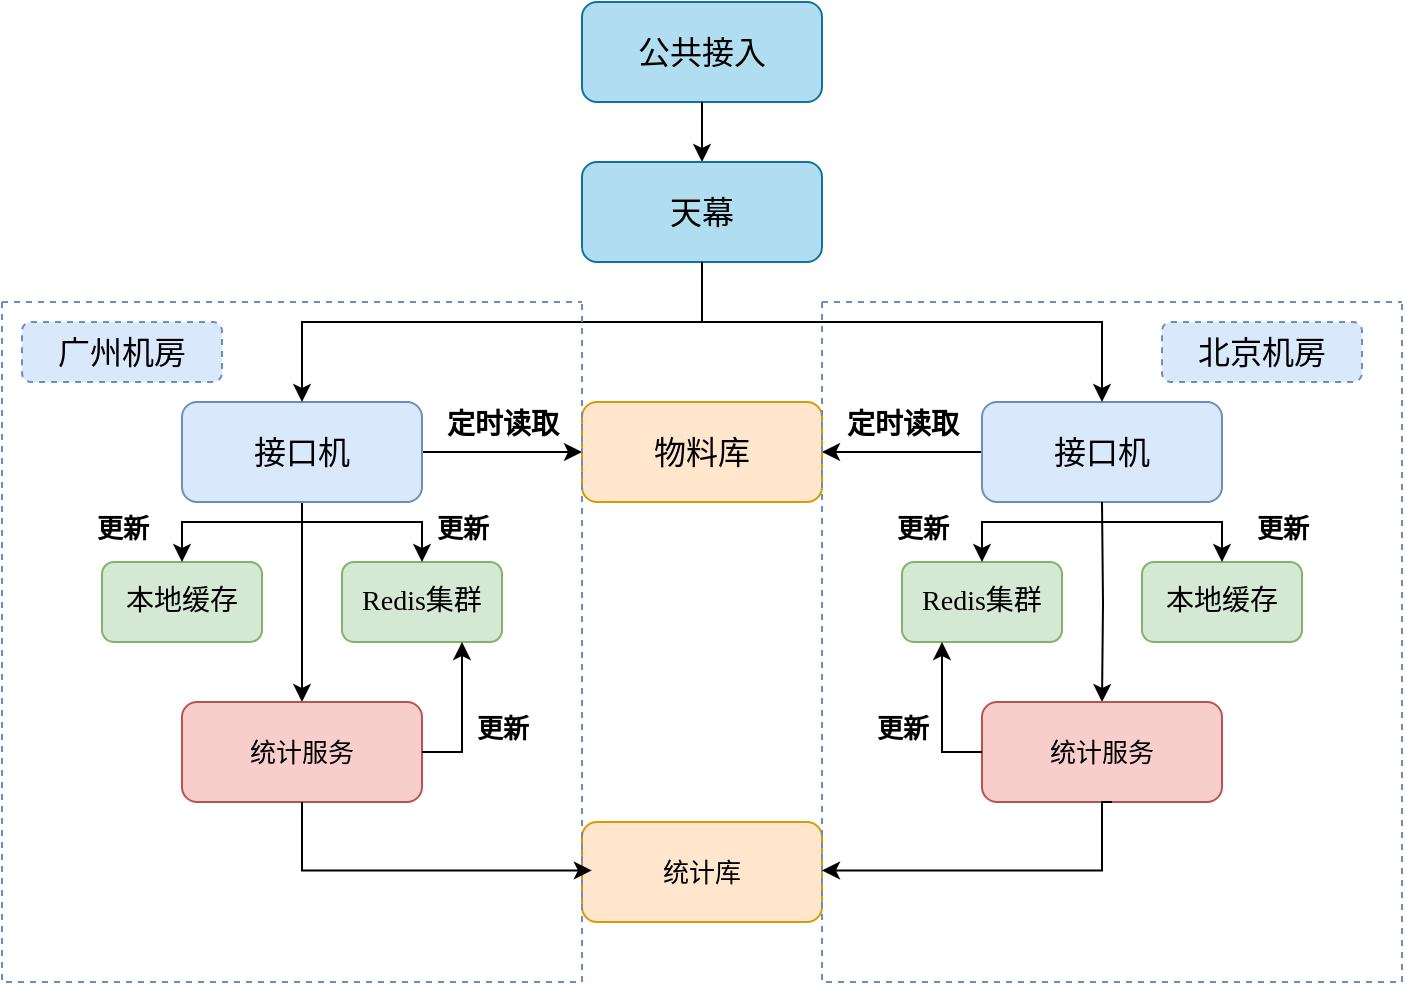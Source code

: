 <mxfile version="20.6.2" type="github">
  <diagram id="g9lIh40SCM5yrg_2Grmj" name="第 1 页">
    <mxGraphModel dx="1185" dy="655" grid="1" gridSize="10" guides="1" tooltips="1" connect="1" arrows="1" fold="1" page="1" pageScale="1" pageWidth="827" pageHeight="1169" math="0" shadow="0">
      <root>
        <mxCell id="0" />
        <mxCell id="1" parent="0" />
        <mxCell id="cMaKHw8jRYIHUP9vU9VQ-1" value="&lt;font style=&quot;font-size: 16px;&quot;&gt;公共接入&lt;/font&gt;" style="rounded=1;whiteSpace=wrap;html=1;fillColor=#b1ddf0;strokeColor=#10739e;fontFamily=Verdana;" vertex="1" parent="1">
          <mxGeometry x="340" y="60" width="120" height="50" as="geometry" />
        </mxCell>
        <mxCell id="cMaKHw8jRYIHUP9vU9VQ-2" value="" style="endArrow=classic;html=1;rounded=0;fontFamily=Verdana;fontSize=16;exitX=0.5;exitY=1;exitDx=0;exitDy=0;" edge="1" parent="1" source="cMaKHw8jRYIHUP9vU9VQ-1">
          <mxGeometry width="50" height="50" relative="1" as="geometry">
            <mxPoint x="390" y="430" as="sourcePoint" />
            <mxPoint x="400" y="140" as="targetPoint" />
          </mxGeometry>
        </mxCell>
        <mxCell id="cMaKHw8jRYIHUP9vU9VQ-4" value="天幕" style="rounded=1;whiteSpace=wrap;html=1;fontFamily=Verdana;fontSize=16;fillColor=#b1ddf0;strokeColor=#10739e;" vertex="1" parent="1">
          <mxGeometry x="340" y="140" width="120" height="50" as="geometry" />
        </mxCell>
        <mxCell id="cMaKHw8jRYIHUP9vU9VQ-8" value="" style="edgeStyle=orthogonalEdgeStyle;rounded=0;orthogonalLoop=1;jettySize=auto;html=1;fontFamily=Verdana;fontSize=16;" edge="1" parent="1" source="cMaKHw8jRYIHUP9vU9VQ-5" target="cMaKHw8jRYIHUP9vU9VQ-6">
          <mxGeometry relative="1" as="geometry" />
        </mxCell>
        <mxCell id="cMaKHw8jRYIHUP9vU9VQ-82" value="" style="edgeStyle=orthogonalEdgeStyle;rounded=0;orthogonalLoop=1;jettySize=auto;html=1;fontFamily=Verdana;fontSize=13;" edge="1" parent="1" source="cMaKHw8jRYIHUP9vU9VQ-5" target="cMaKHw8jRYIHUP9vU9VQ-29">
          <mxGeometry relative="1" as="geometry" />
        </mxCell>
        <mxCell id="cMaKHw8jRYIHUP9vU9VQ-5" value="接口机" style="rounded=1;whiteSpace=wrap;html=1;fontFamily=Verdana;fontSize=16;fillColor=#dae8fc;strokeColor=#6c8ebf;" vertex="1" parent="1">
          <mxGeometry x="140" y="260" width="120" height="50" as="geometry" />
        </mxCell>
        <mxCell id="cMaKHw8jRYIHUP9vU9VQ-6" value="物料库" style="rounded=1;whiteSpace=wrap;html=1;fontFamily=Verdana;fontSize=16;fillColor=#ffe6cc;strokeColor=#d79b00;" vertex="1" parent="1">
          <mxGeometry x="340" y="260" width="120" height="50" as="geometry" />
        </mxCell>
        <mxCell id="cMaKHw8jRYIHUP9vU9VQ-10" value="&lt;font style=&quot;font-size: 14px;&quot;&gt;&lt;b&gt;定时读取&lt;/b&gt;&lt;/font&gt;" style="text;strokeColor=none;fillColor=none;html=1;fontSize=16;fontStyle=0;verticalAlign=middle;align=center;fontFamily=Verdana;" vertex="1" parent="1">
          <mxGeometry x="250" y="250" width="100" height="40" as="geometry" />
        </mxCell>
        <mxCell id="cMaKHw8jRYIHUP9vU9VQ-15" value="本地缓存" style="rounded=1;whiteSpace=wrap;html=1;fontFamily=Verdana;fontSize=14;fillColor=#d5e8d4;strokeColor=#82b366;" vertex="1" parent="1">
          <mxGeometry x="100" y="340" width="80" height="40" as="geometry" />
        </mxCell>
        <mxCell id="cMaKHw8jRYIHUP9vU9VQ-16" value="Redis集群" style="rounded=1;whiteSpace=wrap;html=1;fontFamily=Verdana;fontSize=14;fillColor=#d5e8d4;strokeColor=#82b366;" vertex="1" parent="1">
          <mxGeometry x="220" y="340" width="80" height="40" as="geometry" />
        </mxCell>
        <mxCell id="cMaKHw8jRYIHUP9vU9VQ-28" value="统计库" style="rounded=1;whiteSpace=wrap;html=1;fontFamily=Verdana;fontSize=13;fillColor=#ffe6cc;strokeColor=#d79b00;" vertex="1" parent="1">
          <mxGeometry x="340" y="470" width="120" height="50" as="geometry" />
        </mxCell>
        <mxCell id="cMaKHw8jRYIHUP9vU9VQ-29" value="统计服务" style="rounded=1;whiteSpace=wrap;html=1;fontFamily=Verdana;fontSize=13;fillColor=#f8cecc;strokeColor=#b85450;" vertex="1" parent="1">
          <mxGeometry x="140" y="410" width="120" height="50" as="geometry" />
        </mxCell>
        <mxCell id="cMaKHw8jRYIHUP9vU9VQ-52" value="&lt;span style=&quot;font-size: 13px;&quot;&gt;更新&lt;/span&gt;" style="text;strokeColor=none;fillColor=none;html=1;fontSize=24;fontStyle=1;verticalAlign=middle;align=center;fontFamily=Verdana;" vertex="1" parent="1">
          <mxGeometry x="230" y="300" width="100" height="40" as="geometry" />
        </mxCell>
        <mxCell id="cMaKHw8jRYIHUP9vU9VQ-84" value="" style="edgeStyle=segmentEdgeStyle;endArrow=classic;html=1;rounded=0;fontFamily=Verdana;fontSize=13;entryX=0.5;entryY=0;entryDx=0;entryDy=0;" edge="1" parent="1" target="cMaKHw8jRYIHUP9vU9VQ-15">
          <mxGeometry width="50" height="50" relative="1" as="geometry">
            <mxPoint x="200" y="320" as="sourcePoint" />
            <mxPoint x="440" y="260" as="targetPoint" />
          </mxGeometry>
        </mxCell>
        <mxCell id="cMaKHw8jRYIHUP9vU9VQ-86" value="" style="edgeStyle=segmentEdgeStyle;endArrow=classic;html=1;rounded=0;fontFamily=Verdana;fontSize=13;entryX=0.5;entryY=0;entryDx=0;entryDy=0;" edge="1" parent="1" target="cMaKHw8jRYIHUP9vU9VQ-16">
          <mxGeometry width="50" height="50" relative="1" as="geometry">
            <mxPoint x="200" y="320" as="sourcePoint" />
            <mxPoint x="440" y="260" as="targetPoint" />
          </mxGeometry>
        </mxCell>
        <mxCell id="cMaKHw8jRYIHUP9vU9VQ-88" value="" style="edgeStyle=segmentEdgeStyle;endArrow=classic;html=1;rounded=0;fontFamily=Verdana;fontSize=13;exitX=1;exitY=0.5;exitDx=0;exitDy=0;entryX=0.75;entryY=1;entryDx=0;entryDy=0;" edge="1" parent="1" source="cMaKHw8jRYIHUP9vU9VQ-29" target="cMaKHw8jRYIHUP9vU9VQ-16">
          <mxGeometry width="50" height="50" relative="1" as="geometry">
            <mxPoint x="390" y="310" as="sourcePoint" />
            <mxPoint x="300" y="400" as="targetPoint" />
          </mxGeometry>
        </mxCell>
        <mxCell id="cMaKHw8jRYIHUP9vU9VQ-89" value="&lt;span style=&quot;font-size: 13px;&quot;&gt;更新&lt;/span&gt;" style="text;strokeColor=none;fillColor=none;html=1;fontSize=24;fontStyle=1;verticalAlign=middle;align=center;fontFamily=Verdana;" vertex="1" parent="1">
          <mxGeometry x="60" y="300" width="100" height="40" as="geometry" />
        </mxCell>
        <mxCell id="cMaKHw8jRYIHUP9vU9VQ-90" value="&lt;span style=&quot;font-size: 13px;&quot;&gt;更新&lt;/span&gt;" style="text;strokeColor=none;fillColor=none;html=1;fontSize=24;fontStyle=1;verticalAlign=middle;align=center;fontFamily=Verdana;" vertex="1" parent="1">
          <mxGeometry x="250" y="400" width="100" height="40" as="geometry" />
        </mxCell>
        <mxCell id="cMaKHw8jRYIHUP9vU9VQ-92" value="" style="edgeStyle=orthogonalEdgeStyle;rounded=0;orthogonalLoop=1;jettySize=auto;html=1;fontFamily=Verdana;fontSize=13;" edge="1" parent="1" source="cMaKHw8jRYIHUP9vU9VQ-91" target="cMaKHw8jRYIHUP9vU9VQ-6">
          <mxGeometry relative="1" as="geometry" />
        </mxCell>
        <mxCell id="cMaKHw8jRYIHUP9vU9VQ-91" value="接口机" style="rounded=1;whiteSpace=wrap;html=1;fontFamily=Verdana;fontSize=16;fillColor=#dae8fc;strokeColor=#6c8ebf;" vertex="1" parent="1">
          <mxGeometry x="540" y="260" width="120" height="50" as="geometry" />
        </mxCell>
        <mxCell id="cMaKHw8jRYIHUP9vU9VQ-93" value="&lt;font style=&quot;font-size: 14px;&quot;&gt;&lt;b&gt;定时读取&lt;/b&gt;&lt;/font&gt;" style="text;strokeColor=none;fillColor=none;html=1;fontSize=16;fontStyle=0;verticalAlign=middle;align=center;fontFamily=Verdana;" vertex="1" parent="1">
          <mxGeometry x="450" y="250" width="100" height="40" as="geometry" />
        </mxCell>
        <mxCell id="cMaKHw8jRYIHUP9vU9VQ-105" value="" style="edgeStyle=orthogonalEdgeStyle;rounded=0;orthogonalLoop=1;jettySize=auto;html=1;fontFamily=Verdana;fontSize=13;" edge="1" parent="1" target="cMaKHw8jRYIHUP9vU9VQ-110">
          <mxGeometry relative="1" as="geometry">
            <mxPoint x="600" y="310" as="sourcePoint" />
          </mxGeometry>
        </mxCell>
        <mxCell id="cMaKHw8jRYIHUP9vU9VQ-106" value="Redis集群" style="rounded=1;whiteSpace=wrap;html=1;fontFamily=Verdana;fontSize=14;fillColor=#d5e8d4;strokeColor=#82b366;" vertex="1" parent="1">
          <mxGeometry x="500" y="340" width="80" height="40" as="geometry" />
        </mxCell>
        <mxCell id="cMaKHw8jRYIHUP9vU9VQ-107" value="本地缓存" style="rounded=1;whiteSpace=wrap;html=1;fontFamily=Verdana;fontSize=14;fillColor=#d5e8d4;strokeColor=#82b366;" vertex="1" parent="1">
          <mxGeometry x="620" y="340" width="80" height="40" as="geometry" />
        </mxCell>
        <mxCell id="cMaKHw8jRYIHUP9vU9VQ-110" value="统计服务" style="rounded=1;whiteSpace=wrap;html=1;fontFamily=Verdana;fontSize=13;fillColor=#f8cecc;strokeColor=#b85450;" vertex="1" parent="1">
          <mxGeometry x="540" y="410" width="120" height="50" as="geometry" />
        </mxCell>
        <mxCell id="cMaKHw8jRYIHUP9vU9VQ-111" value="" style="edgeStyle=segmentEdgeStyle;endArrow=classic;html=1;rounded=0;fontFamily=Verdana;fontSize=13;entryX=0.5;entryY=0;entryDx=0;entryDy=0;" edge="1" parent="1" target="cMaKHw8jRYIHUP9vU9VQ-106">
          <mxGeometry width="50" height="50" relative="1" as="geometry">
            <mxPoint x="600" y="320" as="sourcePoint" />
            <mxPoint x="840" y="260" as="targetPoint" />
          </mxGeometry>
        </mxCell>
        <mxCell id="cMaKHw8jRYIHUP9vU9VQ-112" value="" style="edgeStyle=segmentEdgeStyle;endArrow=classic;html=1;rounded=0;fontFamily=Verdana;fontSize=13;entryX=0.5;entryY=0;entryDx=0;entryDy=0;" edge="1" parent="1" target="cMaKHw8jRYIHUP9vU9VQ-107">
          <mxGeometry width="50" height="50" relative="1" as="geometry">
            <mxPoint x="600" y="320" as="sourcePoint" />
            <mxPoint x="840" y="260" as="targetPoint" />
          </mxGeometry>
        </mxCell>
        <mxCell id="cMaKHw8jRYIHUP9vU9VQ-115" value="" style="edgeStyle=segmentEdgeStyle;endArrow=classic;html=1;rounded=0;fontFamily=Verdana;fontSize=13;exitX=0;exitY=0.5;exitDx=0;exitDy=0;entryX=0.25;entryY=1;entryDx=0;entryDy=0;" edge="1" parent="1" source="cMaKHw8jRYIHUP9vU9VQ-110" target="cMaKHw8jRYIHUP9vU9VQ-106">
          <mxGeometry width="50" height="50" relative="1" as="geometry">
            <mxPoint x="390" y="310" as="sourcePoint" />
            <mxPoint x="440" y="260" as="targetPoint" />
          </mxGeometry>
        </mxCell>
        <mxCell id="cMaKHw8jRYIHUP9vU9VQ-116" value="&lt;span style=&quot;font-size: 13px;&quot;&gt;更新&lt;/span&gt;" style="text;strokeColor=none;fillColor=none;html=1;fontSize=24;fontStyle=1;verticalAlign=middle;align=center;fontFamily=Verdana;" vertex="1" parent="1">
          <mxGeometry x="450" y="400" width="100" height="40" as="geometry" />
        </mxCell>
        <mxCell id="cMaKHw8jRYIHUP9vU9VQ-117" value="&lt;span style=&quot;font-size: 13px;&quot;&gt;更新&lt;/span&gt;" style="text;strokeColor=none;fillColor=none;html=1;fontSize=24;fontStyle=1;verticalAlign=middle;align=center;fontFamily=Verdana;" vertex="1" parent="1">
          <mxGeometry x="460" y="300" width="100" height="40" as="geometry" />
        </mxCell>
        <mxCell id="cMaKHw8jRYIHUP9vU9VQ-118" value="&lt;span style=&quot;font-size: 13px;&quot;&gt;更新&lt;/span&gt;" style="text;strokeColor=none;fillColor=none;html=1;fontSize=24;fontStyle=1;verticalAlign=middle;align=center;fontFamily=Verdana;" vertex="1" parent="1">
          <mxGeometry x="640" y="300" width="100" height="40" as="geometry" />
        </mxCell>
        <mxCell id="cMaKHw8jRYIHUP9vU9VQ-136" style="edgeStyle=orthogonalEdgeStyle;rounded=0;orthogonalLoop=1;jettySize=auto;html=1;exitX=1;exitY=0;exitDx=0;exitDy=0;entryX=0.5;entryY=0;entryDx=0;entryDy=0;fontFamily=Verdana;fontSize=13;" edge="1" parent="1" source="cMaKHw8jRYIHUP9vU9VQ-135" target="cMaKHw8jRYIHUP9vU9VQ-5">
          <mxGeometry relative="1" as="geometry" />
        </mxCell>
        <mxCell id="cMaKHw8jRYIHUP9vU9VQ-137" style="edgeStyle=orthogonalEdgeStyle;rounded=0;orthogonalLoop=1;jettySize=auto;html=1;exitX=0;exitY=0;exitDx=0;exitDy=0;entryX=0.5;entryY=0;entryDx=0;entryDy=0;fontFamily=Verdana;fontSize=13;" edge="1" parent="1" source="cMaKHw8jRYIHUP9vU9VQ-135" target="cMaKHw8jRYIHUP9vU9VQ-91">
          <mxGeometry relative="1" as="geometry" />
        </mxCell>
        <mxCell id="cMaKHw8jRYIHUP9vU9VQ-135" value="" style="shape=partialRectangle;whiteSpace=wrap;html=1;bottom=1;right=1;left=1;top=0;fillColor=none;routingCenterX=-0.5;fontFamily=Verdana;fontSize=13;direction=west;" vertex="1" parent="1">
          <mxGeometry x="200" y="220" width="400" height="20" as="geometry" />
        </mxCell>
        <mxCell id="cMaKHw8jRYIHUP9vU9VQ-140" value="" style="endArrow=none;html=1;rounded=0;fontFamily=Verdana;fontSize=13;exitX=0.5;exitY=1;exitDx=0;exitDy=0;entryX=0.5;entryY=1;entryDx=0;entryDy=0;" edge="1" parent="1" source="cMaKHw8jRYIHUP9vU9VQ-4" target="cMaKHw8jRYIHUP9vU9VQ-135">
          <mxGeometry width="50" height="50" relative="1" as="geometry">
            <mxPoint x="390" y="310" as="sourcePoint" />
            <mxPoint x="440" y="260" as="targetPoint" />
          </mxGeometry>
        </mxCell>
        <mxCell id="cMaKHw8jRYIHUP9vU9VQ-146" value="" style="swimlane;startSize=0;fontFamily=Verdana;fontSize=13;dashed=1;fillColor=#dae8fc;strokeColor=#6c8ebf;" vertex="1" parent="1">
          <mxGeometry x="50" y="210" width="290" height="340" as="geometry" />
        </mxCell>
        <mxCell id="cMaKHw8jRYIHUP9vU9VQ-149" value="广州机房" style="rounded=1;whiteSpace=wrap;html=1;dashed=1;fontFamily=Verdana;fontSize=16;fillColor=#dae8fc;strokeColor=#6c8ebf;" vertex="1" parent="cMaKHw8jRYIHUP9vU9VQ-146">
          <mxGeometry x="10" y="10" width="100" height="30" as="geometry" />
        </mxCell>
        <mxCell id="cMaKHw8jRYIHUP9vU9VQ-159" value="" style="edgeStyle=segmentEdgeStyle;endArrow=classic;html=1;rounded=0;fontFamily=Verdana;fontSize=16;entryX=1.017;entryY=0.836;entryDx=0;entryDy=0;entryPerimeter=0;" edge="1" parent="cMaKHw8jRYIHUP9vU9VQ-146" target="cMaKHw8jRYIHUP9vU9VQ-146">
          <mxGeometry width="50" height="50" relative="1" as="geometry">
            <mxPoint x="150" y="250" as="sourcePoint" />
            <mxPoint x="220" y="285" as="targetPoint" />
            <Array as="points">
              <mxPoint x="150" y="284" />
            </Array>
          </mxGeometry>
        </mxCell>
        <mxCell id="cMaKHw8jRYIHUP9vU9VQ-147" value="" style="swimlane;startSize=0;fontFamily=Verdana;fontSize=13;dashed=1;fillColor=#dae8fc;strokeColor=#6c8ebf;" vertex="1" parent="1">
          <mxGeometry x="460" y="210" width="290" height="340" as="geometry" />
        </mxCell>
        <mxCell id="cMaKHw8jRYIHUP9vU9VQ-150" value="北京机房" style="rounded=1;whiteSpace=wrap;html=1;dashed=1;fontFamily=Verdana;fontSize=16;fillColor=#dae8fc;strokeColor=#6c8ebf;" vertex="1" parent="cMaKHw8jRYIHUP9vU9VQ-147">
          <mxGeometry x="170" y="10" width="100" height="30" as="geometry" />
        </mxCell>
        <mxCell id="cMaKHw8jRYIHUP9vU9VQ-160" value="" style="edgeStyle=segmentEdgeStyle;endArrow=classic;html=1;rounded=0;fontFamily=Verdana;fontSize=16;entryX=1.017;entryY=0.836;entryDx=0;entryDy=0;entryPerimeter=0;" edge="1" parent="cMaKHw8jRYIHUP9vU9VQ-147">
          <mxGeometry width="50" height="50" relative="1" as="geometry">
            <mxPoint x="144.93" y="250" as="sourcePoint" />
            <mxPoint x="2.274e-13" y="284.24" as="targetPoint" />
            <Array as="points">
              <mxPoint x="140" y="250" />
              <mxPoint x="140" y="284" />
            </Array>
          </mxGeometry>
        </mxCell>
      </root>
    </mxGraphModel>
  </diagram>
</mxfile>
